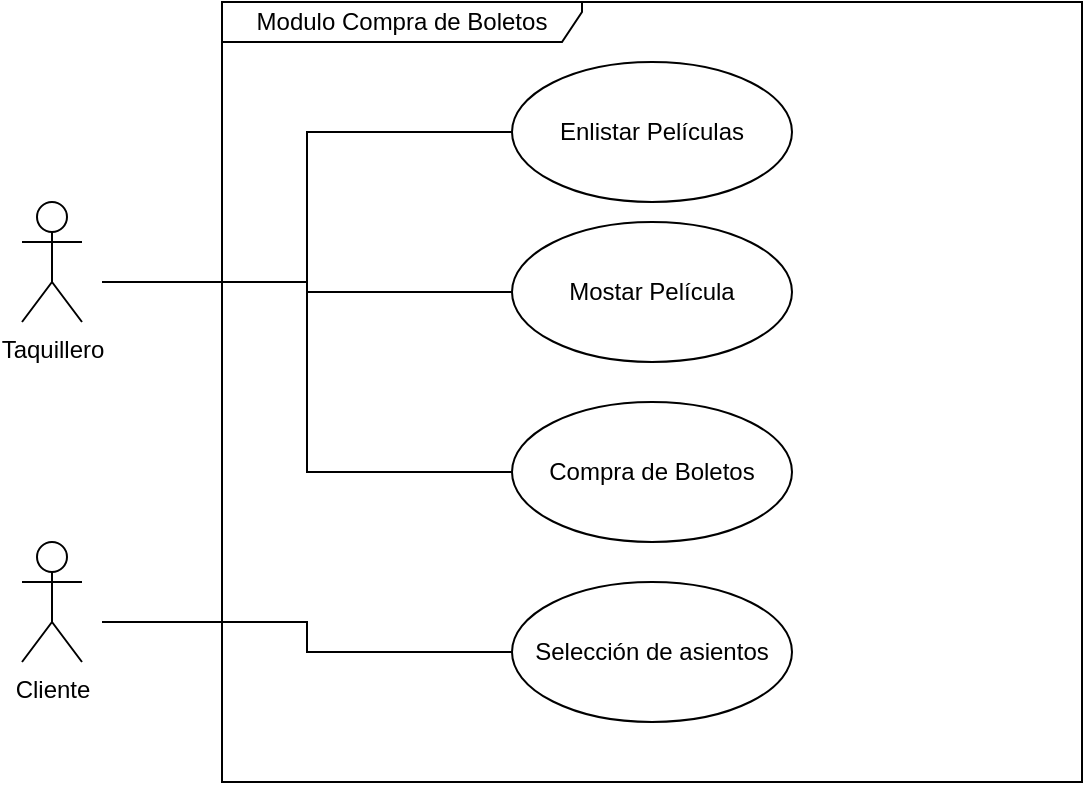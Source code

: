 <mxfile version="16.4.6" type="device"><diagram id="AurFCrIeB9ySA4PFUemw" name="Page-1"><mxGraphModel dx="1301" dy="593" grid="1" gridSize="10" guides="1" tooltips="1" connect="1" arrows="1" fold="1" page="1" pageScale="1" pageWidth="827" pageHeight="1169" math="0" shadow="0"><root><mxCell id="0"/><mxCell id="1" parent="0"/><mxCell id="CePleVy09wxEcTvWFdZu-2" value="Taquillero" style="shape=umlActor;verticalLabelPosition=bottom;verticalAlign=top;html=1;outlineConnect=0;" vertex="1" parent="1"><mxGeometry x="200" y="230" width="30" height="60" as="geometry"/></mxCell><mxCell id="CePleVy09wxEcTvWFdZu-15" value="Modulo Compra de Boletos" style="shape=umlFrame;whiteSpace=wrap;html=1;width=180;height=20;" vertex="1" parent="1"><mxGeometry x="300" y="130" width="430" height="390" as="geometry"/></mxCell><mxCell id="CePleVy09wxEcTvWFdZu-59" style="edgeStyle=elbowEdgeStyle;rounded=0;orthogonalLoop=1;jettySize=auto;html=1;exitX=0;exitY=0.5;exitDx=0;exitDy=0;endArrow=none;endFill=0;strokeColor=default;" edge="1" parent="1" source="CePleVy09wxEcTvWFdZu-48"><mxGeometry relative="1" as="geometry"><mxPoint x="240" y="270" as="targetPoint"/></mxGeometry></mxCell><mxCell id="CePleVy09wxEcTvWFdZu-48" value="Mostar Película" style="ellipse;whiteSpace=wrap;html=1;" vertex="1" parent="1"><mxGeometry x="445" y="240" width="140" height="70" as="geometry"/></mxCell><mxCell id="CePleVy09wxEcTvWFdZu-49" value="Cliente" style="shape=umlActor;verticalLabelPosition=bottom;verticalAlign=top;html=1;outlineConnect=0;" vertex="1" parent="1"><mxGeometry x="200" y="400" width="30" height="60" as="geometry"/></mxCell><mxCell id="CePleVy09wxEcTvWFdZu-58" style="edgeStyle=elbowEdgeStyle;rounded=0;orthogonalLoop=1;jettySize=auto;html=1;exitX=0;exitY=0.5;exitDx=0;exitDy=0;endArrow=none;endFill=0;strokeColor=default;" edge="1" parent="1" source="CePleVy09wxEcTvWFdZu-51"><mxGeometry relative="1" as="geometry"><mxPoint x="240" y="270" as="targetPoint"/></mxGeometry></mxCell><mxCell id="CePleVy09wxEcTvWFdZu-51" value="Enlistar Películas" style="ellipse;whiteSpace=wrap;html=1;" vertex="1" parent="1"><mxGeometry x="445" y="160" width="140" height="70" as="geometry"/></mxCell><mxCell id="CePleVy09wxEcTvWFdZu-60" style="edgeStyle=elbowEdgeStyle;rounded=0;orthogonalLoop=1;jettySize=auto;html=1;exitX=0;exitY=0.5;exitDx=0;exitDy=0;endArrow=none;endFill=0;strokeColor=default;" edge="1" parent="1" source="CePleVy09wxEcTvWFdZu-52"><mxGeometry relative="1" as="geometry"><mxPoint x="240" y="270" as="targetPoint"/></mxGeometry></mxCell><mxCell id="CePleVy09wxEcTvWFdZu-52" value="Compra de Boletos" style="ellipse;whiteSpace=wrap;html=1;" vertex="1" parent="1"><mxGeometry x="445" y="330" width="140" height="70" as="geometry"/></mxCell><mxCell id="CePleVy09wxEcTvWFdZu-61" style="edgeStyle=elbowEdgeStyle;rounded=0;orthogonalLoop=1;jettySize=auto;html=1;exitX=0;exitY=0.5;exitDx=0;exitDy=0;endArrow=none;endFill=0;strokeColor=default;" edge="1" parent="1" source="CePleVy09wxEcTvWFdZu-53"><mxGeometry relative="1" as="geometry"><mxPoint x="240" y="440" as="targetPoint"/></mxGeometry></mxCell><mxCell id="CePleVy09wxEcTvWFdZu-53" value="Selección de asientos" style="ellipse;whiteSpace=wrap;html=1;" vertex="1" parent="1"><mxGeometry x="445" y="420" width="140" height="70" as="geometry"/></mxCell></root></mxGraphModel></diagram></mxfile>